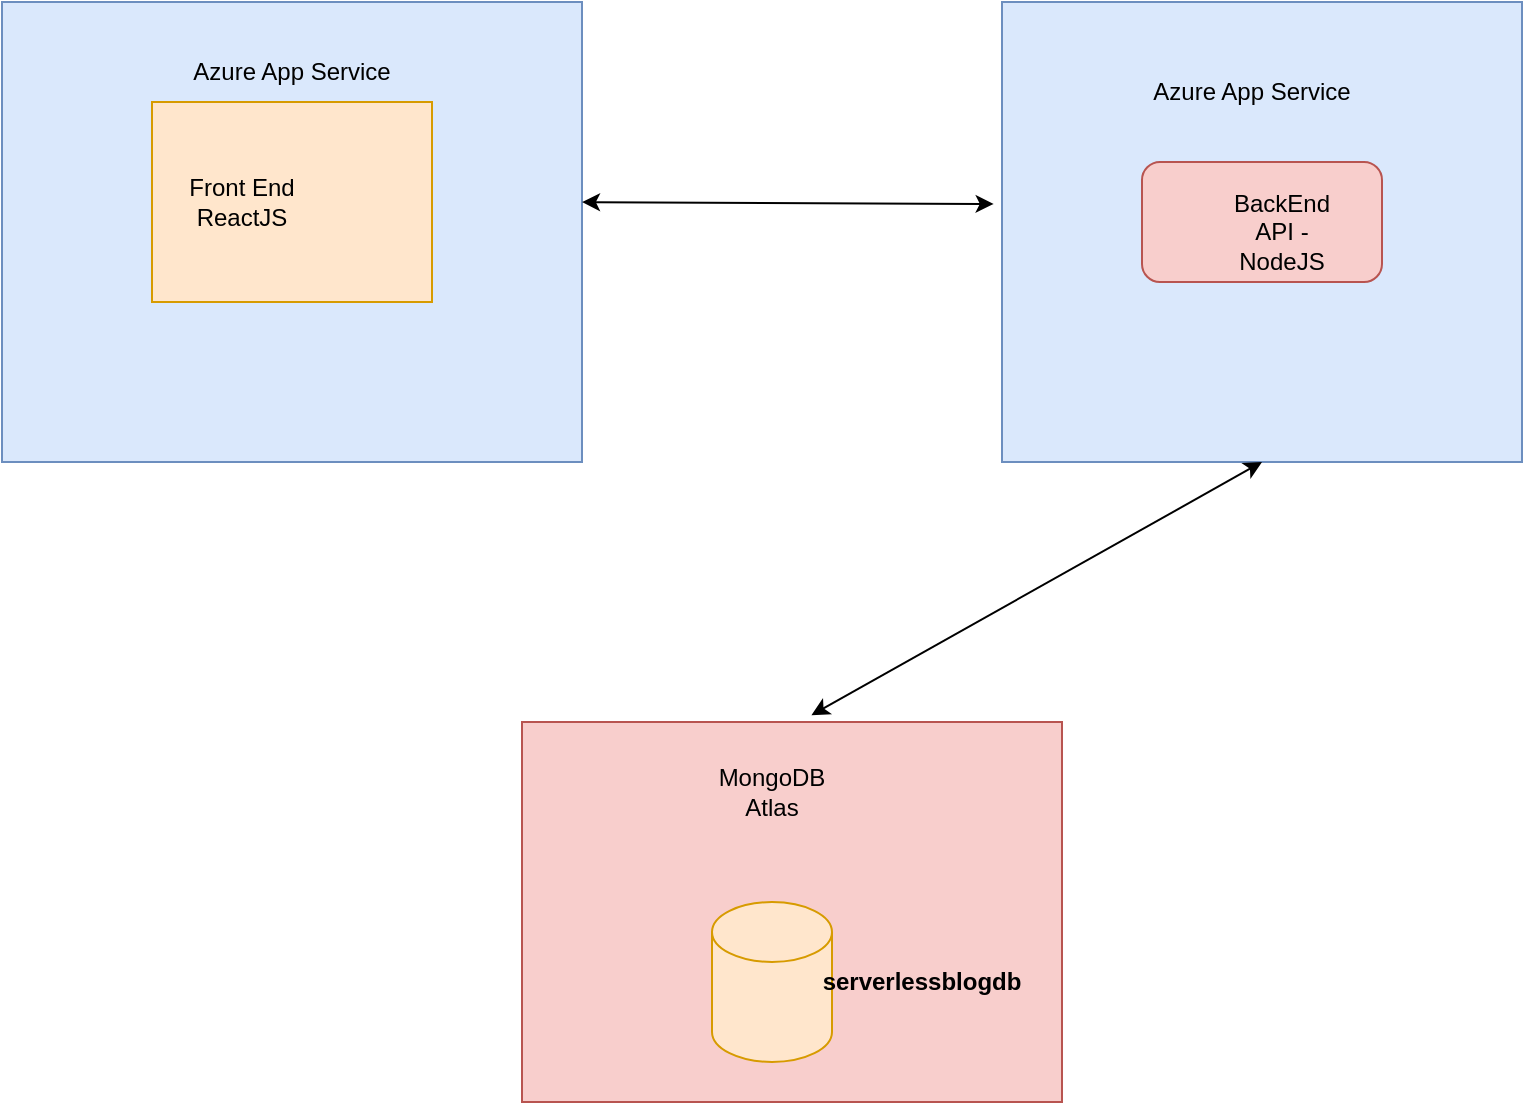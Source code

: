<mxfile version="20.2.4" type="github">
  <diagram id="yvqoYh9U9N77WcXcoHMy" name="Page-1">
    <mxGraphModel dx="1209" dy="741" grid="1" gridSize="10" guides="1" tooltips="1" connect="1" arrows="1" fold="1" page="1" pageScale="1" pageWidth="850" pageHeight="1100" math="0" shadow="0">
      <root>
        <mxCell id="0" />
        <mxCell id="1" parent="0" />
        <mxCell id="4ysu79yKfYzBjPL8G8PU-4" value="" style="rounded=0;whiteSpace=wrap;html=1;fillColor=#dae8fc;strokeColor=#6c8ebf;" vertex="1" parent="1">
          <mxGeometry x="40" y="60" width="290" height="230" as="geometry" />
        </mxCell>
        <mxCell id="4ysu79yKfYzBjPL8G8PU-1" value="" style="rounded=0;whiteSpace=wrap;html=1;fillColor=#ffe6cc;strokeColor=#d79b00;" vertex="1" parent="1">
          <mxGeometry x="115" y="110" width="140" height="100" as="geometry" />
        </mxCell>
        <mxCell id="4ysu79yKfYzBjPL8G8PU-2" value="Front End ReactJS" style="text;html=1;strokeColor=none;fillColor=none;align=center;verticalAlign=middle;whiteSpace=wrap;rounded=0;" vertex="1" parent="1">
          <mxGeometry x="130" y="145" width="60" height="30" as="geometry" />
        </mxCell>
        <mxCell id="4ysu79yKfYzBjPL8G8PU-6" value="Azure App Service" style="text;html=1;strokeColor=none;fillColor=none;align=center;verticalAlign=middle;whiteSpace=wrap;rounded=0;" vertex="1" parent="1">
          <mxGeometry x="130" y="80" width="110" height="30" as="geometry" />
        </mxCell>
        <mxCell id="4ysu79yKfYzBjPL8G8PU-7" value="" style="rounded=0;whiteSpace=wrap;html=1;fillColor=#dae8fc;strokeColor=#6c8ebf;" vertex="1" parent="1">
          <mxGeometry x="540" y="60" width="260" height="230" as="geometry" />
        </mxCell>
        <mxCell id="4ysu79yKfYzBjPL8G8PU-8" value="" style="rounded=1;whiteSpace=wrap;html=1;fillColor=#f8cecc;strokeColor=#b85450;" vertex="1" parent="1">
          <mxGeometry x="610" y="140" width="120" height="60" as="geometry" />
        </mxCell>
        <mxCell id="4ysu79yKfYzBjPL8G8PU-9" value="BackEnd API - NodeJS" style="text;html=1;strokeColor=none;fillColor=none;align=center;verticalAlign=middle;whiteSpace=wrap;rounded=0;" vertex="1" parent="1">
          <mxGeometry x="650" y="160" width="60" height="30" as="geometry" />
        </mxCell>
        <mxCell id="4ysu79yKfYzBjPL8G8PU-10" value="Azure App Service" style="text;html=1;strokeColor=none;fillColor=none;align=center;verticalAlign=middle;whiteSpace=wrap;rounded=0;" vertex="1" parent="1">
          <mxGeometry x="610" y="90" width="110" height="30" as="geometry" />
        </mxCell>
        <mxCell id="4ysu79yKfYzBjPL8G8PU-11" value="" style="rounded=0;whiteSpace=wrap;html=1;fillColor=#f8cecc;strokeColor=#b85450;" vertex="1" parent="1">
          <mxGeometry x="300" y="420" width="270" height="190" as="geometry" />
        </mxCell>
        <mxCell id="4ysu79yKfYzBjPL8G8PU-13" value="" style="shape=cylinder3;whiteSpace=wrap;html=1;boundedLbl=1;backgroundOutline=1;size=15;fillColor=#ffe6cc;strokeColor=#d79b00;" vertex="1" parent="1">
          <mxGeometry x="395" y="510" width="60" height="80" as="geometry" />
        </mxCell>
        <mxCell id="4ysu79yKfYzBjPL8G8PU-14" value="MongoDB Atlas" style="text;html=1;strokeColor=none;fillColor=none;align=center;verticalAlign=middle;whiteSpace=wrap;rounded=0;" vertex="1" parent="1">
          <mxGeometry x="395" y="440" width="60" height="30" as="geometry" />
        </mxCell>
        <mxCell id="4ysu79yKfYzBjPL8G8PU-15" value="serverlessblogdb" style="text;html=1;strokeColor=none;fillColor=none;align=center;verticalAlign=middle;whiteSpace=wrap;rounded=0;fontStyle=1" vertex="1" parent="1">
          <mxGeometry x="470" y="535" width="60" height="30" as="geometry" />
        </mxCell>
        <mxCell id="4ysu79yKfYzBjPL8G8PU-16" value="" style="endArrow=classic;startArrow=classic;html=1;rounded=0;exitX=1;exitY=0.435;exitDx=0;exitDy=0;exitPerimeter=0;entryX=-0.016;entryY=0.439;entryDx=0;entryDy=0;entryPerimeter=0;" edge="1" parent="1" source="4ysu79yKfYzBjPL8G8PU-4" target="4ysu79yKfYzBjPL8G8PU-7">
          <mxGeometry width="50" height="50" relative="1" as="geometry">
            <mxPoint x="400" y="210" as="sourcePoint" />
            <mxPoint x="450" y="160" as="targetPoint" />
          </mxGeometry>
        </mxCell>
        <mxCell id="4ysu79yKfYzBjPL8G8PU-17" value="" style="endArrow=classic;startArrow=classic;html=1;rounded=0;entryX=0.5;entryY=1;entryDx=0;entryDy=0;exitX=0.536;exitY=-0.018;exitDx=0;exitDy=0;exitPerimeter=0;" edge="1" parent="1" source="4ysu79yKfYzBjPL8G8PU-11" target="4ysu79yKfYzBjPL8G8PU-7">
          <mxGeometry width="50" height="50" relative="1" as="geometry">
            <mxPoint x="620" y="350" as="sourcePoint" />
            <mxPoint x="670" y="300" as="targetPoint" />
          </mxGeometry>
        </mxCell>
      </root>
    </mxGraphModel>
  </diagram>
</mxfile>
